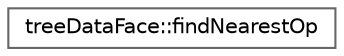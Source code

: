 digraph "Graphical Class Hierarchy"
{
 // LATEX_PDF_SIZE
  bgcolor="transparent";
  edge [fontname=Helvetica,fontsize=10,labelfontname=Helvetica,labelfontsize=10];
  node [fontname=Helvetica,fontsize=10,shape=box,height=0.2,width=0.4];
  rankdir="LR";
  Node0 [id="Node000000",label="treeDataFace::findNearestOp",height=0.2,width=0.4,color="grey40", fillcolor="white", style="filled",URL="$classFoam_1_1treeDataFace_1_1findNearestOp.html",tooltip=" "];
}

